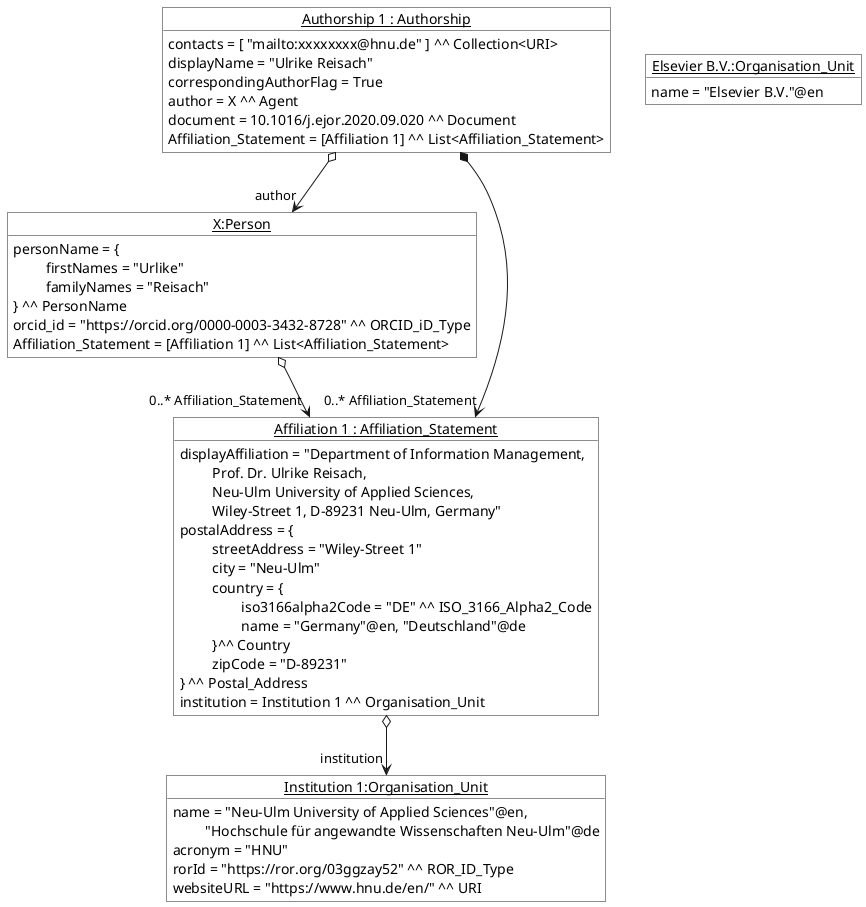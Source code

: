 @startuml
	!startsub person
	object "<u>X:Person</u>" as X #ffffff {
           personName = {
           \t firstNames = "Urlike"
           \t familyNames = "Reisach"
           } ^^ PersonName
           orcid_id = "https://orcid.org/0000-0003-3432-8728" ^^ ORCID_iD_Type
           Affiliation_Statement = [Affiliation 1] ^^ List<Affiliation_Statement>
        }
    !endsub

    !startsub ins
    object "<u>Institution 1:Organisation_Unit</u>" as Ins1 #ffffff {
    	    name = "Neu-Ulm University of Applied Sciences"@en,
    	    \t "Hochschule für angewandte Wissenschaften Neu-Ulm"@de
            acronym = "HNU"
            rorId = "https://ror.org/03ggzay52" ^^ ROR_ID_Type
            websiteURL = "https://www.hnu.de/en/" ^^ URI
    	}
    !endsub


    !startsub elsevier
    object "<u>Elsevier B.V.:Organisation_Unit</u>" as Elsevier #ffffff {
            name = "Elsevier B.V."@en
        }
    !endsub

    !startsub Affiliation_Statement
    object "<u>Affiliation 1 : Affiliation_Statement</u>" as Aff1 #ffffff {
            displayAffiliation = "Department of Information Management,
            \t Prof. Dr. Ulrike Reisach,
            \t Neu-Ulm University of Applied Sciences,
            \t Wiley-Street 1, D-89231 Neu-Ulm, Germany"
            postalAddress = {
            \t streetAddress = "Wiley-Street 1"
            \t city = "Neu-Ulm"
            \t country = {
                        \t\t iso3166alpha2Code = "DE" ^^ ISO_3166_Alpha2_Code
                        \t\t name = "Germany"@en, "Deutschland"@de
                        \t }^^ Country
            \t zipCode = "D-89231"
            } ^^ Postal_Address
            institution = Institution 1 ^^ Organisation_Unit
        }
    !endsub

    !startsub aut
    object "<u>Authorship 1 : Authorship</u>" as Aut1 #ffffff {
            contacts = [ "mailto:xxxxxxxx@hnu.de" ] ^^ Collection<URI>
            displayName = "Ulrike Reisach"
            correspondingAuthorFlag = True
            author = X ^^ Agent
            document = 10.1016/j.ejor.2020.09.020 ^^ Document
            Affiliation_Statement = [Affiliation 1] ^^ List<Affiliation_Statement>
        }
    !endsub

    !startsub autDoc
        Aut1 o--> "author" X
    !endsub
    !startsub autDoc
        Aut1 *--> "0..* Affiliation_Statement" Aff1
    !endsub

    !startsub Affiliation_Statement
        Aff1 o--> "institution" Ins1
    !endsub
    !startsub Affiliation_Statement
        X o--> "0..* Affiliation_Statement" Aff1
    !endsub


@enduml